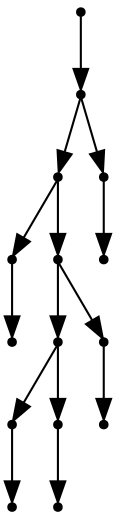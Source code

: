 digraph {
  14 [shape=point];
  13 [shape=point];
  10 [shape=point];
  1 [shape=point];
  0 [shape=point];
  9 [shape=point];
  6 [shape=point];
  3 [shape=point];
  2 [shape=point];
  5 [shape=point];
  4 [shape=point];
  8 [shape=point];
  7 [shape=point];
  12 [shape=point];
  11 [shape=point];
14 -> 13;
13 -> 10;
10 -> 1;
1 -> 0;
10 -> 9;
9 -> 6;
6 -> 3;
3 -> 2;
6 -> 5;
5 -> 4;
9 -> 8;
8 -> 7;
13 -> 12;
12 -> 11;
}
